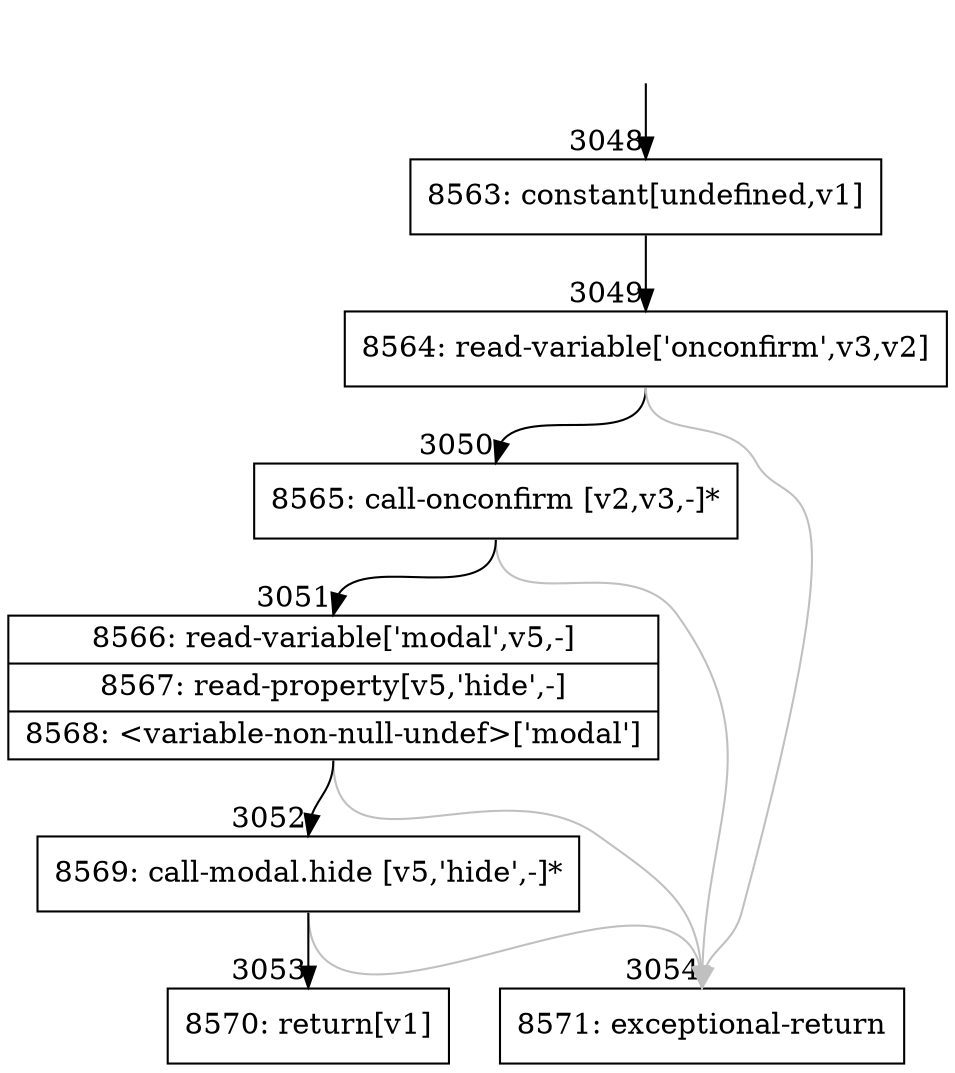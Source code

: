 digraph {
rankdir="TD"
BB_entry236[shape=none,label=""];
BB_entry236 -> BB3048 [tailport=s, headport=n, headlabel="    3048"]
BB3048 [shape=record label="{8563: constant[undefined,v1]}" ] 
BB3048 -> BB3049 [tailport=s, headport=n, headlabel="      3049"]
BB3049 [shape=record label="{8564: read-variable['onconfirm',v3,v2]}" ] 
BB3049 -> BB3050 [tailport=s, headport=n, headlabel="      3050"]
BB3049 -> BB3054 [tailport=s, headport=n, color=gray, headlabel="      3054"]
BB3050 [shape=record label="{8565: call-onconfirm [v2,v3,-]*}" ] 
BB3050 -> BB3051 [tailport=s, headport=n, headlabel="      3051"]
BB3050 -> BB3054 [tailport=s, headport=n, color=gray]
BB3051 [shape=record label="{8566: read-variable['modal',v5,-]|8567: read-property[v5,'hide',-]|8568: \<variable-non-null-undef\>['modal']}" ] 
BB3051 -> BB3052 [tailport=s, headport=n, headlabel="      3052"]
BB3051 -> BB3054 [tailport=s, headport=n, color=gray]
BB3052 [shape=record label="{8569: call-modal.hide [v5,'hide',-]*}" ] 
BB3052 -> BB3053 [tailport=s, headport=n, headlabel="      3053"]
BB3052 -> BB3054 [tailport=s, headport=n, color=gray]
BB3053 [shape=record label="{8570: return[v1]}" ] 
BB3054 [shape=record label="{8571: exceptional-return}" ] 
//#$~ 2379
}
